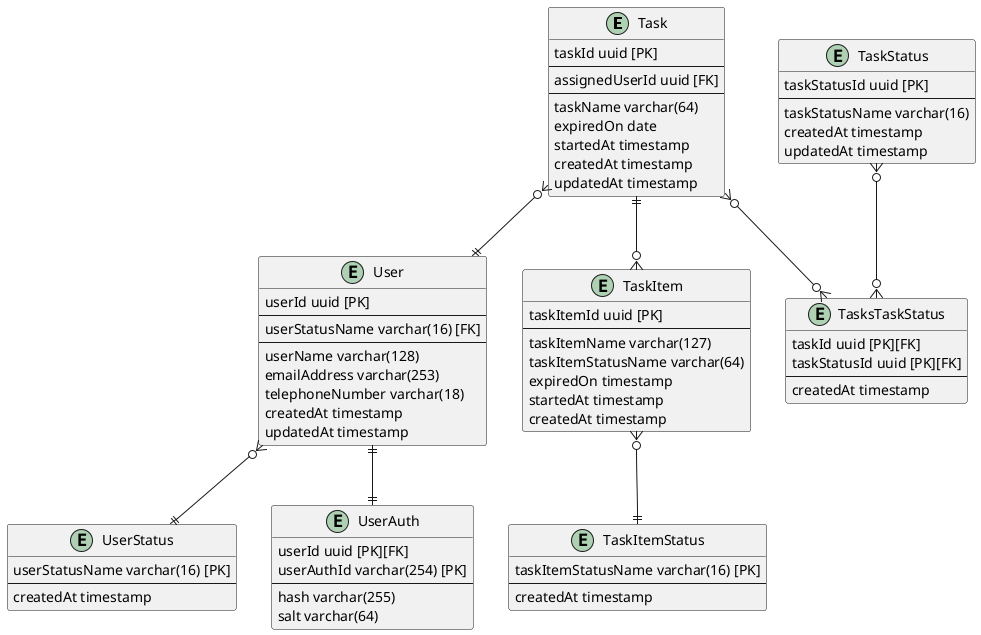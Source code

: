 @startuml er
' timestamp = timestamp with time zone

entity "Task" as t {
    taskId uuid [PK]
    --
    assignedUserId uuid [FK]
    --
    taskName varchar(64)
    expiredOn date
    startedAt timestamp
    createdAt timestamp
    updatedAt timestamp
}

entity "User" as u {
    userId uuid [PK]
    --
    userStatusName varchar(16) [FK]
    --
    userName varchar(128)
    emailAddress varchar(253)
    telephoneNumber varchar(18)
    createdAt timestamp
    updatedAt timestamp
}

entity "UserStatus" as u_s {
    userStatusName varchar(16) [PK]
    --
    createdAt timestamp
}

entity "UserAuth" as u_a {
    userId uuid [PK][FK]
    userAuthId varchar(254) [PK]
    ---
    hash varchar(255)
    salt varchar(64)
}

entity "TaskStatus" as t_s {
    taskStatusId uuid [PK]
    --
    taskStatusName varchar(16)
    createdAt timestamp
    updatedAt timestamp
}

entity "TasksTaskStatus" as t_t_s {
    taskId uuid [PK][FK]
    taskStatusId uuid [PK][FK]
    --
    createdAt timestamp
}

entity "TaskItem" as t_i {
    taskItemId uuid [PK]
    --
    taskItemName varchar(127)
    taskItemStatusName varchar(64)
    expiredOn timestamp
    startedAt timestamp
    createdAt timestamp
}

entity "TaskItemStatus" as t_i_s {
    taskItemStatusName varchar(16) [PK]
    --
    createdAt timestamp
}

u }o--|| u_s
u ||--|| u_a 
t }o--o{ t_t_s
t ||--o{ t_i
t }o--|| u
t_s }o--o{ t_t_s
t_i }o--|| t_i_s

@enduml